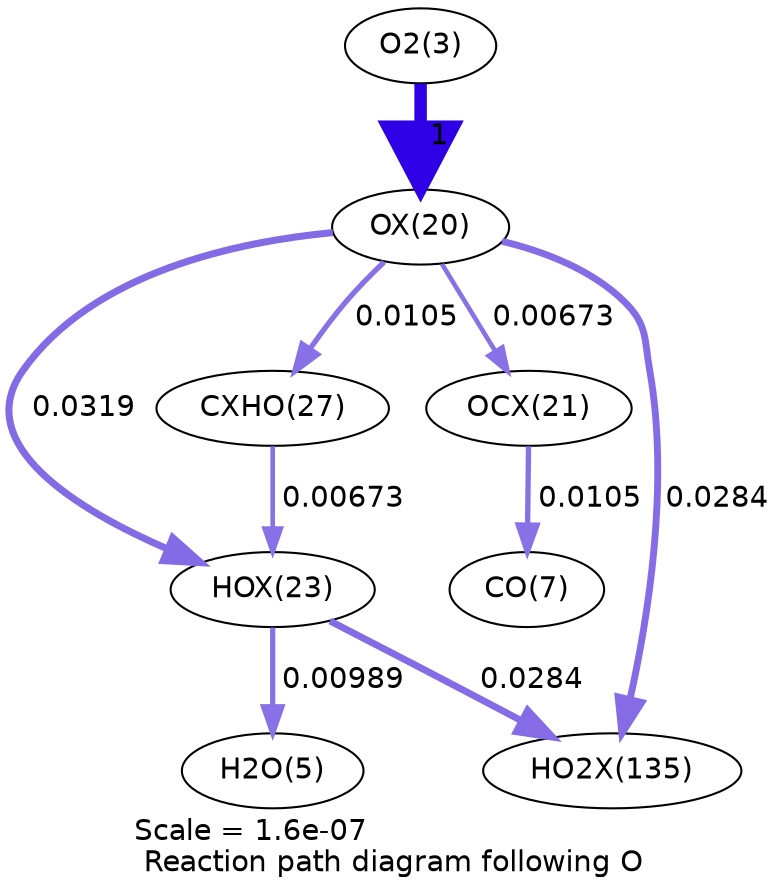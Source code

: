 digraph reaction_paths {
center=1;
s5 -> s24[fontname="Helvetica", penwidth=6, arrowsize=3, color="0.7, 1.5, 0.9"
, label=" 1"];
s24 -> s27[fontname="Helvetica", penwidth=3.4, arrowsize=1.7, color="0.7, 0.532, 0.9"
, label=" 0.0319"];
s24 -> s30[fontname="Helvetica", penwidth=2.56, arrowsize=1.28, color="0.7, 0.51, 0.9"
, label=" 0.0105"];
s24 -> s25[fontname="Helvetica", penwidth=2.22, arrowsize=1.11, color="0.7, 0.507, 0.9"
, label=" 0.00673"];
s24 -> s41[fontname="Helvetica", penwidth=3.31, arrowsize=1.66, color="0.7, 0.528, 0.9"
, label=" 0.0284"];
s27 -> s7[fontname="Helvetica", penwidth=2.51, arrowsize=1.26, color="0.7, 0.51, 0.9"
, label=" 0.00989"];
s30 -> s27[fontname="Helvetica", penwidth=2.22, arrowsize=1.11, color="0.7, 0.507, 0.9"
, label=" 0.00673"];
s27 -> s41[fontname="Helvetica", penwidth=3.31, arrowsize=1.66, color="0.7, 0.528, 0.9"
, label=" 0.0284"];
s25 -> s9[fontname="Helvetica", penwidth=2.56, arrowsize=1.28, color="0.7, 0.51, 0.9"
, label=" 0.0105"];
s5 [ fontname="Helvetica", label="O2(3)"];
s7 [ fontname="Helvetica", label="H2O(5)"];
s9 [ fontname="Helvetica", label="CO(7)"];
s24 [ fontname="Helvetica", label="OX(20)"];
s25 [ fontname="Helvetica", label="OCX(21)"];
s27 [ fontname="Helvetica", label="HOX(23)"];
s30 [ fontname="Helvetica", label="CXHO(27)"];
s41 [ fontname="Helvetica", label="HO2X(135)"];
 label = "Scale = 1.6e-07\l Reaction path diagram following O";
 fontname = "Helvetica";
}
